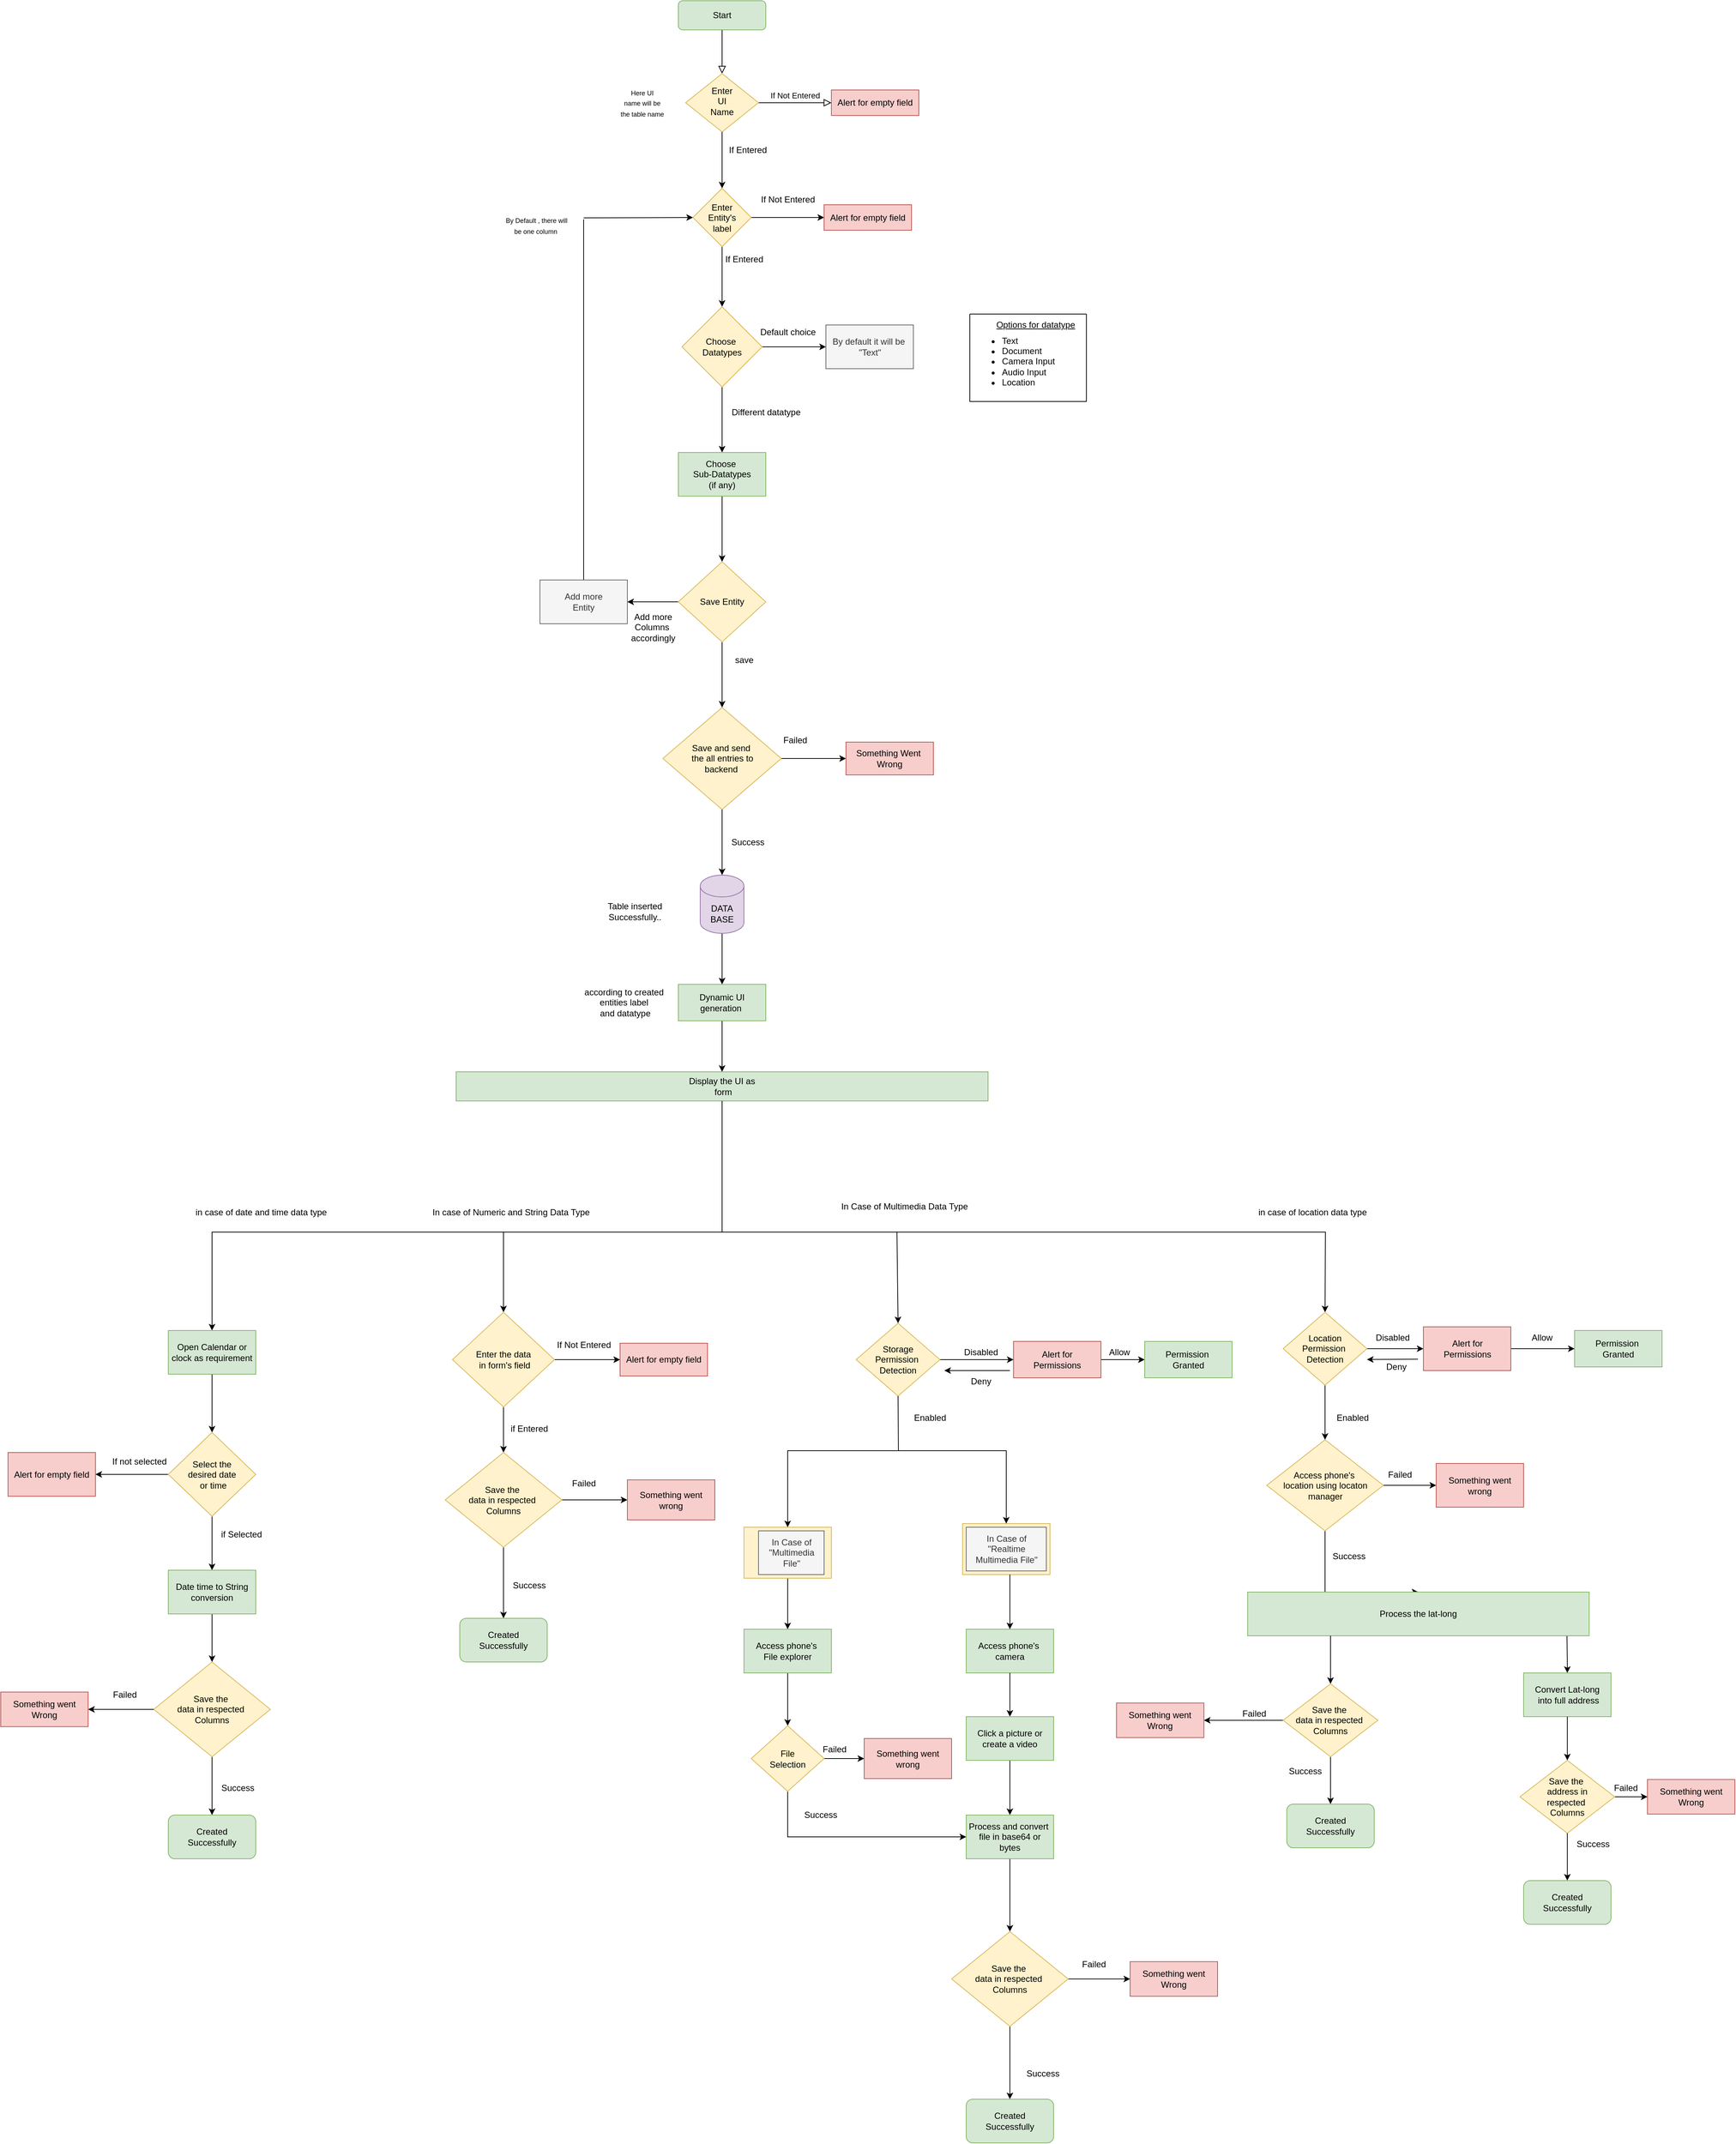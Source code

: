 <mxfile version="21.3.2" type="github">
  <diagram id="C5RBs43oDa-KdzZeNtuy" name="Page-1">
    <mxGraphModel dx="6077" dy="2905" grid="1" gridSize="10" guides="1" tooltips="1" connect="1" arrows="1" fold="1" page="1" pageScale="1" pageWidth="827" pageHeight="1169" math="0" shadow="0">
      <root>
        <mxCell id="WIyWlLk6GJQsqaUBKTNV-0" />
        <mxCell id="WIyWlLk6GJQsqaUBKTNV-1" parent="WIyWlLk6GJQsqaUBKTNV-0" />
        <mxCell id="WIyWlLk6GJQsqaUBKTNV-2" value="" style="rounded=0;html=1;jettySize=auto;orthogonalLoop=1;fontSize=11;endArrow=block;endFill=0;endSize=8;strokeWidth=1;shadow=0;labelBackgroundColor=none;edgeStyle=orthogonalEdgeStyle;" parent="WIyWlLk6GJQsqaUBKTNV-1" source="WIyWlLk6GJQsqaUBKTNV-3" target="WIyWlLk6GJQsqaUBKTNV-6" edge="1">
          <mxGeometry relative="1" as="geometry" />
        </mxCell>
        <mxCell id="WIyWlLk6GJQsqaUBKTNV-3" value="Start" style="rounded=1;whiteSpace=wrap;html=1;fontSize=12;glass=0;strokeWidth=1;shadow=0;fillColor=#d5e8d4;strokeColor=#82b366;" parent="WIyWlLk6GJQsqaUBKTNV-1" vertex="1">
          <mxGeometry x="160" y="90" width="120" height="40" as="geometry" />
        </mxCell>
        <mxCell id="WIyWlLk6GJQsqaUBKTNV-5" value="If Not Entered" style="edgeStyle=orthogonalEdgeStyle;rounded=0;html=1;jettySize=auto;orthogonalLoop=1;fontSize=11;endArrow=block;endFill=0;endSize=8;strokeWidth=1;shadow=0;labelBackgroundColor=none;entryX=0;entryY=0.5;entryDx=0;entryDy=0;" parent="WIyWlLk6GJQsqaUBKTNV-1" source="WIyWlLk6GJQsqaUBKTNV-6" target="6czhflSClIlCwqd6-uIO-5" edge="1">
          <mxGeometry y="10" relative="1" as="geometry">
            <mxPoint as="offset" />
            <mxPoint x="370" y="210" as="targetPoint" />
          </mxGeometry>
        </mxCell>
        <mxCell id="WIyWlLk6GJQsqaUBKTNV-6" value="Enter&lt;br&gt;UI&lt;br&gt;Name" style="rhombus;whiteSpace=wrap;html=1;shadow=0;fontFamily=Helvetica;fontSize=12;align=center;strokeWidth=1;spacing=6;spacingTop=-4;fillColor=#fff2cc;strokeColor=#d6b656;" parent="WIyWlLk6GJQsqaUBKTNV-1" vertex="1">
          <mxGeometry x="170" y="190" width="100" height="80" as="geometry" />
        </mxCell>
        <mxCell id="6czhflSClIlCwqd6-uIO-0" value="" style="endArrow=classic;html=1;rounded=0;exitX=0.5;exitY=1;exitDx=0;exitDy=0;entryX=0.5;entryY=0;entryDx=0;entryDy=0;" parent="WIyWlLk6GJQsqaUBKTNV-1" source="WIyWlLk6GJQsqaUBKTNV-6" target="6czhflSClIlCwqd6-uIO-2" edge="1">
          <mxGeometry width="50" height="50" relative="1" as="geometry">
            <mxPoint x="190" y="400" as="sourcePoint" />
            <mxPoint x="220" y="300" as="targetPoint" />
          </mxGeometry>
        </mxCell>
        <mxCell id="6czhflSClIlCwqd6-uIO-1" value="If Entered" style="text;html=1;align=center;verticalAlign=middle;resizable=0;points=[];autosize=1;strokeColor=none;fillColor=none;" parent="WIyWlLk6GJQsqaUBKTNV-1" vertex="1">
          <mxGeometry x="215" y="280" width="80" height="30" as="geometry" />
        </mxCell>
        <mxCell id="6czhflSClIlCwqd6-uIO-4" value="" style="edgeStyle=orthogonalEdgeStyle;rounded=0;orthogonalLoop=1;jettySize=auto;html=1;" parent="WIyWlLk6GJQsqaUBKTNV-1" source="6czhflSClIlCwqd6-uIO-2" target="6czhflSClIlCwqd6-uIO-3" edge="1">
          <mxGeometry relative="1" as="geometry" />
        </mxCell>
        <mxCell id="6czhflSClIlCwqd6-uIO-9" value="" style="edgeStyle=orthogonalEdgeStyle;rounded=0;orthogonalLoop=1;jettySize=auto;html=1;entryX=0.5;entryY=0;entryDx=0;entryDy=0;" parent="WIyWlLk6GJQsqaUBKTNV-1" source="6czhflSClIlCwqd6-uIO-2" target="syk1W0FhU0-OYzwC-ugc-1" edge="1">
          <mxGeometry relative="1" as="geometry">
            <mxPoint x="220" y="430" as="targetPoint" />
          </mxGeometry>
        </mxCell>
        <mxCell id="6czhflSClIlCwqd6-uIO-2" value="Enter &lt;br&gt;Entity&#39;s&lt;br&gt;label" style="rhombus;whiteSpace=wrap;html=1;fillColor=#fff2cc;strokeColor=#d6b656;" parent="WIyWlLk6GJQsqaUBKTNV-1" vertex="1">
          <mxGeometry x="180" y="347.5" width="80" height="80" as="geometry" />
        </mxCell>
        <mxCell id="6czhflSClIlCwqd6-uIO-3" value="Alert for empty field" style="whiteSpace=wrap;html=1;fillColor=#f8cecc;strokeColor=#b85450;" parent="WIyWlLk6GJQsqaUBKTNV-1" vertex="1">
          <mxGeometry x="360" y="370" width="120" height="35" as="geometry" />
        </mxCell>
        <mxCell id="6czhflSClIlCwqd6-uIO-5" value="Alert for empty field" style="rounded=0;whiteSpace=wrap;html=1;fillColor=#f8cecc;strokeColor=#b85450;" parent="WIyWlLk6GJQsqaUBKTNV-1" vertex="1">
          <mxGeometry x="370" y="212.5" width="120" height="35" as="geometry" />
        </mxCell>
        <mxCell id="6czhflSClIlCwqd6-uIO-6" value="If Not Entered" style="text;html=1;align=center;verticalAlign=middle;resizable=0;points=[];autosize=1;strokeColor=none;fillColor=none;" parent="WIyWlLk6GJQsqaUBKTNV-1" vertex="1">
          <mxGeometry x="260" y="347.5" width="100" height="30" as="geometry" />
        </mxCell>
        <mxCell id="6czhflSClIlCwqd6-uIO-7" value="&lt;font style=&quot;font-size: 9px;&quot;&gt;By Default , there will &lt;br&gt;be one column&amp;nbsp;&lt;/font&gt;" style="text;html=1;align=center;verticalAlign=middle;resizable=0;points=[];autosize=1;strokeColor=none;fillColor=none;" parent="WIyWlLk6GJQsqaUBKTNV-1" vertex="1">
          <mxGeometry x="-90" y="377.5" width="110" height="40" as="geometry" />
        </mxCell>
        <mxCell id="6czhflSClIlCwqd6-uIO-10" value="If Entered" style="text;html=1;align=center;verticalAlign=middle;resizable=0;points=[];autosize=1;strokeColor=none;fillColor=none;" parent="WIyWlLk6GJQsqaUBKTNV-1" vertex="1">
          <mxGeometry x="210" y="430" width="80" height="30" as="geometry" />
        </mxCell>
        <mxCell id="6czhflSClIlCwqd6-uIO-16" value="Different datatype" style="text;html=1;align=center;verticalAlign=middle;resizable=0;points=[];autosize=1;strokeColor=none;fillColor=none;" parent="WIyWlLk6GJQsqaUBKTNV-1" vertex="1">
          <mxGeometry x="220" y="640" width="120" height="30" as="geometry" />
        </mxCell>
        <mxCell id="6czhflSClIlCwqd6-uIO-19" value="" style="endArrow=classic;html=1;rounded=0;entryX=0;entryY=0.5;entryDx=0;entryDy=0;" parent="WIyWlLk6GJQsqaUBKTNV-1" target="6czhflSClIlCwqd6-uIO-2" edge="1">
          <mxGeometry width="50" height="50" relative="1" as="geometry">
            <mxPoint x="30" y="388" as="sourcePoint" />
            <mxPoint x="130" y="480" as="targetPoint" />
            <Array as="points" />
          </mxGeometry>
        </mxCell>
        <mxCell id="6czhflSClIlCwqd6-uIO-21" value="" style="endArrow=none;html=1;rounded=0;entryX=0.5;entryY=0;entryDx=0;entryDy=0;" parent="WIyWlLk6GJQsqaUBKTNV-1" target="sFYYdVMrz3mrjdENVx8m-9" edge="1">
          <mxGeometry width="50" height="50" relative="1" as="geometry">
            <mxPoint x="30" y="390" as="sourcePoint" />
            <mxPoint x="30" y="705.0" as="targetPoint" />
            <Array as="points">
              <mxPoint x="30" y="580" />
            </Array>
          </mxGeometry>
        </mxCell>
        <mxCell id="6czhflSClIlCwqd6-uIO-22" value="&lt;font style=&quot;font-size: 12px;&quot;&gt;Add more &lt;br&gt;Columns&amp;nbsp;&lt;br&gt;accordingly&lt;/font&gt;" style="text;html=1;align=center;verticalAlign=middle;resizable=0;points=[];autosize=1;strokeColor=none;fillColor=none;" parent="WIyWlLk6GJQsqaUBKTNV-1" vertex="1">
          <mxGeometry x="85" y="920" width="80" height="60" as="geometry" />
        </mxCell>
        <mxCell id="6czhflSClIlCwqd6-uIO-27" value="" style="edgeStyle=orthogonalEdgeStyle;rounded=0;orthogonalLoop=1;jettySize=auto;html=1;" parent="WIyWlLk6GJQsqaUBKTNV-1" source="6czhflSClIlCwqd6-uIO-23" target="6czhflSClIlCwqd6-uIO-26" edge="1">
          <mxGeometry relative="1" as="geometry" />
        </mxCell>
        <mxCell id="6czhflSClIlCwqd6-uIO-23" value="Save and send&amp;nbsp;&lt;br&gt;the all entries to &lt;br&gt;backend&amp;nbsp;" style="rhombus;whiteSpace=wrap;html=1;fillColor=#fff2cc;strokeColor=#d6b656;" parent="WIyWlLk6GJQsqaUBKTNV-1" vertex="1">
          <mxGeometry x="138.75" y="1060" width="162.5" height="140" as="geometry" />
        </mxCell>
        <mxCell id="6czhflSClIlCwqd6-uIO-25" value="save" style="text;html=1;align=center;verticalAlign=middle;resizable=0;points=[];autosize=1;strokeColor=none;fillColor=none;" parent="WIyWlLk6GJQsqaUBKTNV-1" vertex="1">
          <mxGeometry x="225" y="980" width="50" height="30" as="geometry" />
        </mxCell>
        <mxCell id="6czhflSClIlCwqd6-uIO-26" value="Something Went&amp;nbsp;&lt;br&gt;Wrong" style="whiteSpace=wrap;html=1;fillColor=#f8cecc;strokeColor=#b85450;" parent="WIyWlLk6GJQsqaUBKTNV-1" vertex="1">
          <mxGeometry x="390" y="1107.5" width="120" height="45" as="geometry" />
        </mxCell>
        <mxCell id="6czhflSClIlCwqd6-uIO-28" value="Success" style="text;html=1;align=center;verticalAlign=middle;resizable=0;points=[];autosize=1;strokeColor=none;fillColor=none;" parent="WIyWlLk6GJQsqaUBKTNV-1" vertex="1">
          <mxGeometry x="220" y="1230" width="70" height="30" as="geometry" />
        </mxCell>
        <mxCell id="6czhflSClIlCwqd6-uIO-29" value="Failed" style="text;html=1;align=center;verticalAlign=middle;resizable=0;points=[];autosize=1;strokeColor=none;fillColor=none;" parent="WIyWlLk6GJQsqaUBKTNV-1" vertex="1">
          <mxGeometry x="290" y="1090" width="60" height="30" as="geometry" />
        </mxCell>
        <mxCell id="6czhflSClIlCwqd6-uIO-34" value="" style="edgeStyle=orthogonalEdgeStyle;rounded=0;orthogonalLoop=1;jettySize=auto;html=1;entryX=0.5;entryY=0;entryDx=0;entryDy=0;" parent="WIyWlLk6GJQsqaUBKTNV-1" source="6czhflSClIlCwqd6-uIO-30" target="6czhflSClIlCwqd6-uIO-35" edge="1">
          <mxGeometry relative="1" as="geometry">
            <mxPoint x="220" y="970" as="targetPoint" />
          </mxGeometry>
        </mxCell>
        <mxCell id="6czhflSClIlCwqd6-uIO-30" value="DATA&lt;br&gt;BASE" style="shape=cylinder3;whiteSpace=wrap;html=1;boundedLbl=1;backgroundOutline=1;size=15;fillColor=#e1d5e7;strokeColor=#9673a6;" parent="WIyWlLk6GJQsqaUBKTNV-1" vertex="1">
          <mxGeometry x="190" y="1290" width="60" height="80" as="geometry" />
        </mxCell>
        <mxCell id="6czhflSClIlCwqd6-uIO-31" value="" style="endArrow=classic;html=1;rounded=0;exitX=0.5;exitY=1;exitDx=0;exitDy=0;entryX=0.5;entryY=0;entryDx=0;entryDy=0;entryPerimeter=0;" parent="WIyWlLk6GJQsqaUBKTNV-1" source="6czhflSClIlCwqd6-uIO-23" target="6czhflSClIlCwqd6-uIO-30" edge="1">
          <mxGeometry width="50" height="50" relative="1" as="geometry">
            <mxPoint x="140" y="850" as="sourcePoint" />
            <mxPoint x="190" y="800" as="targetPoint" />
          </mxGeometry>
        </mxCell>
        <mxCell id="6czhflSClIlCwqd6-uIO-32" value="Table inserted &lt;br&gt;Successfully.." style="text;html=1;align=center;verticalAlign=middle;resizable=0;points=[];autosize=1;strokeColor=none;fillColor=none;" parent="WIyWlLk6GJQsqaUBKTNV-1" vertex="1">
          <mxGeometry x="50" y="1320" width="100" height="40" as="geometry" />
        </mxCell>
        <mxCell id="6czhflSClIlCwqd6-uIO-38" value="" style="edgeStyle=orthogonalEdgeStyle;rounded=0;orthogonalLoop=1;jettySize=auto;html=1;" parent="WIyWlLk6GJQsqaUBKTNV-1" source="6czhflSClIlCwqd6-uIO-35" target="6czhflSClIlCwqd6-uIO-37" edge="1">
          <mxGeometry relative="1" as="geometry" />
        </mxCell>
        <mxCell id="6czhflSClIlCwqd6-uIO-35" value="Dynamic UI generation&amp;nbsp;" style="whiteSpace=wrap;html=1;fillColor=#d5e8d4;strokeColor=#82b366;" parent="WIyWlLk6GJQsqaUBKTNV-1" vertex="1">
          <mxGeometry x="160" y="1440" width="120" height="50" as="geometry" />
        </mxCell>
        <mxCell id="6czhflSClIlCwqd6-uIO-37" value="Display the UI as&lt;br&gt;&amp;nbsp;form" style="whiteSpace=wrap;html=1;fillColor=#d5e8d4;strokeColor=#82b366;" parent="WIyWlLk6GJQsqaUBKTNV-1" vertex="1">
          <mxGeometry x="-145" y="1560" width="730" height="40" as="geometry" />
        </mxCell>
        <mxCell id="6czhflSClIlCwqd6-uIO-47" value="" style="edgeStyle=orthogonalEdgeStyle;rounded=0;orthogonalLoop=1;jettySize=auto;html=1;entryX=0.5;entryY=0;entryDx=0;entryDy=0;exitX=0.5;exitY=1;exitDx=0;exitDy=0;" parent="WIyWlLk6GJQsqaUBKTNV-1" source="syk1W0FhU0-OYzwC-ugc-0" target="2McJ12Uhhy9NZhE6gNwE-32" edge="1">
          <mxGeometry relative="1" as="geometry">
            <mxPoint x="210" y="2395" as="targetPoint" />
            <mxPoint x="210" y="2305" as="sourcePoint" />
          </mxGeometry>
        </mxCell>
        <mxCell id="6czhflSClIlCwqd6-uIO-50" value="" style="edgeStyle=orthogonalEdgeStyle;rounded=0;orthogonalLoop=1;jettySize=auto;html=1;" parent="WIyWlLk6GJQsqaUBKTNV-1" source="6czhflSClIlCwqd6-uIO-46" target="6czhflSClIlCwqd6-uIO-49" edge="1">
          <mxGeometry relative="1" as="geometry" />
        </mxCell>
        <mxCell id="6czhflSClIlCwqd6-uIO-54" value="" style="edgeStyle=orthogonalEdgeStyle;rounded=0;orthogonalLoop=1;jettySize=auto;html=1;entryX=0.5;entryY=0;entryDx=0;entryDy=0;" parent="WIyWlLk6GJQsqaUBKTNV-1" source="6czhflSClIlCwqd6-uIO-46" target="6czhflSClIlCwqd6-uIO-55" edge="1">
          <mxGeometry relative="1" as="geometry">
            <mxPoint x="210" y="2285" as="targetPoint" />
          </mxGeometry>
        </mxCell>
        <mxCell id="6czhflSClIlCwqd6-uIO-46" value="Save the&amp;nbsp;&lt;br&gt;data in respected&amp;nbsp;&lt;br&gt;Columns" style="rhombus;whiteSpace=wrap;html=1;fillColor=#fff2cc;strokeColor=#d6b656;" parent="WIyWlLk6GJQsqaUBKTNV-1" vertex="1">
          <mxGeometry x="535" y="2740" width="160" height="130" as="geometry" />
        </mxCell>
        <mxCell id="6czhflSClIlCwqd6-uIO-49" value="Something went&lt;br&gt;Wrong" style="whiteSpace=wrap;html=1;fillColor=#f8cecc;strokeColor=#b85450;" parent="WIyWlLk6GJQsqaUBKTNV-1" vertex="1">
          <mxGeometry x="780" y="2781.25" width="120" height="47.5" as="geometry" />
        </mxCell>
        <mxCell id="6czhflSClIlCwqd6-uIO-51" value="Success" style="text;html=1;align=center;verticalAlign=middle;resizable=0;points=[];autosize=1;strokeColor=none;fillColor=none;" parent="WIyWlLk6GJQsqaUBKTNV-1" vertex="1">
          <mxGeometry x="625" y="2920" width="70" height="30" as="geometry" />
        </mxCell>
        <mxCell id="6czhflSClIlCwqd6-uIO-52" value="Failed" style="text;html=1;align=center;verticalAlign=middle;resizable=0;points=[];autosize=1;strokeColor=none;fillColor=none;" parent="WIyWlLk6GJQsqaUBKTNV-1" vertex="1">
          <mxGeometry x="700" y="2770" width="60" height="30" as="geometry" />
        </mxCell>
        <mxCell id="6czhflSClIlCwqd6-uIO-55" value="Created &lt;br&gt;Successfully" style="rounded=1;whiteSpace=wrap;html=1;fillColor=#d5e8d4;strokeColor=#82b366;" parent="WIyWlLk6GJQsqaUBKTNV-1" vertex="1">
          <mxGeometry x="555" y="2970" width="120" height="60" as="geometry" />
        </mxCell>
        <mxCell id="FHPSroYYlghWPFj62SoY-0" value="&lt;font style=&quot;font-size: 9px;&quot;&gt;Here UI &lt;br&gt;name will be &lt;br&gt;the table name&lt;/font&gt;" style="text;html=1;align=center;verticalAlign=middle;resizable=0;points=[];autosize=1;strokeColor=none;fillColor=none;" parent="WIyWlLk6GJQsqaUBKTNV-1" vertex="1">
          <mxGeometry x="70" y="200" width="80" height="60" as="geometry" />
        </mxCell>
        <mxCell id="FHPSroYYlghWPFj62SoY-6" value="" style="swimlane;startSize=0;" parent="WIyWlLk6GJQsqaUBKTNV-1" vertex="1">
          <mxGeometry x="560" y="520" width="160" height="120" as="geometry">
            <mxRectangle x="540" y="387.5" width="130" height="45" as="alternateBounds" />
          </mxGeometry>
        </mxCell>
        <mxCell id="FHPSroYYlghWPFj62SoY-3" value="&lt;u&gt;Options for datatype&lt;/u&gt;" style="text;html=1;align=center;verticalAlign=middle;resizable=0;points=[];autosize=1;strokeColor=none;fillColor=none;" parent="FHPSroYYlghWPFj62SoY-6" vertex="1">
          <mxGeometry x="25" width="130" height="30" as="geometry" />
        </mxCell>
        <mxCell id="FHPSroYYlghWPFj62SoY-4" value="&lt;ul&gt;&lt;li style=&quot;text-align: left;&quot;&gt;Text&lt;/li&gt;&lt;li style=&quot;text-align: left;&quot;&gt;Document&lt;/li&gt;&lt;li style=&quot;text-align: left;&quot;&gt;Camera Input&lt;/li&gt;&lt;li style=&quot;text-align: left;&quot;&gt;Audio Input&lt;/li&gt;&lt;li style=&quot;text-align: left;&quot;&gt;Location&lt;/li&gt;&lt;/ul&gt;" style="text;html=1;align=center;verticalAlign=middle;resizable=0;points=[];autosize=1;strokeColor=none;fillColor=none;" parent="FHPSroYYlghWPFj62SoY-6" vertex="1">
          <mxGeometry x="-10" y="10" width="140" height="110" as="geometry" />
        </mxCell>
        <mxCell id="2McJ12Uhhy9NZhE6gNwE-0" value="according to created &lt;br&gt;entities label&lt;br&gt;&amp;nbsp;and datatype" style="text;html=1;align=center;verticalAlign=middle;resizable=0;points=[];autosize=1;strokeColor=none;fillColor=none;" parent="WIyWlLk6GJQsqaUBKTNV-1" vertex="1">
          <mxGeometry x="20" y="1435" width="130" height="60" as="geometry" />
        </mxCell>
        <mxCell id="2McJ12Uhhy9NZhE6gNwE-17" value="" style="edgeStyle=orthogonalEdgeStyle;rounded=0;orthogonalLoop=1;jettySize=auto;html=1;exitX=1;exitY=0.5;exitDx=0;exitDy=0;" parent="WIyWlLk6GJQsqaUBKTNV-1" source="2McJ12Uhhy9NZhE6gNwE-15" target="2McJ12Uhhy9NZhE6gNwE-16" edge="1">
          <mxGeometry relative="1" as="geometry">
            <mxPoint x="267.5" y="1955" as="sourcePoint" />
          </mxGeometry>
        </mxCell>
        <mxCell id="2McJ12Uhhy9NZhE6gNwE-15" value="Storage&lt;br&gt;Permission&amp;nbsp;&lt;br&gt;Detection" style="rhombus;whiteSpace=wrap;html=1;fillColor=#fff2cc;strokeColor=#d6b656;" parent="WIyWlLk6GJQsqaUBKTNV-1" vertex="1">
          <mxGeometry x="404" y="1905" width="115" height="100" as="geometry" />
        </mxCell>
        <mxCell id="2McJ12Uhhy9NZhE6gNwE-19" value="" style="edgeStyle=orthogonalEdgeStyle;rounded=0;orthogonalLoop=1;jettySize=auto;html=1;" parent="WIyWlLk6GJQsqaUBKTNV-1" source="2McJ12Uhhy9NZhE6gNwE-16" target="2McJ12Uhhy9NZhE6gNwE-18" edge="1">
          <mxGeometry relative="1" as="geometry" />
        </mxCell>
        <mxCell id="2McJ12Uhhy9NZhE6gNwE-16" value="Alert for &lt;br&gt;Permissions" style="whiteSpace=wrap;html=1;fillColor=#f8cecc;strokeColor=#b85450;" parent="WIyWlLk6GJQsqaUBKTNV-1" vertex="1">
          <mxGeometry x="620" y="1930" width="120" height="50" as="geometry" />
        </mxCell>
        <mxCell id="2McJ12Uhhy9NZhE6gNwE-18" value="Permission&amp;nbsp;&lt;br&gt;Granted" style="whiteSpace=wrap;html=1;fillColor=#d5e8d4;strokeColor=#82b366;" parent="WIyWlLk6GJQsqaUBKTNV-1" vertex="1">
          <mxGeometry x="800" y="1930" width="120" height="50" as="geometry" />
        </mxCell>
        <mxCell id="2McJ12Uhhy9NZhE6gNwE-20" value="Disabled" style="text;html=1;align=center;verticalAlign=middle;resizable=0;points=[];autosize=1;strokeColor=none;fillColor=none;" parent="WIyWlLk6GJQsqaUBKTNV-1" vertex="1">
          <mxGeometry x="540" y="1930" width="70" height="30" as="geometry" />
        </mxCell>
        <mxCell id="2McJ12Uhhy9NZhE6gNwE-21" value="Deny" style="text;html=1;align=center;verticalAlign=middle;resizable=0;points=[];autosize=1;strokeColor=none;fillColor=none;" parent="WIyWlLk6GJQsqaUBKTNV-1" vertex="1">
          <mxGeometry x="1120" y="1950" width="50" height="30" as="geometry" />
        </mxCell>
        <mxCell id="2McJ12Uhhy9NZhE6gNwE-22" value="" style="endArrow=classic;html=1;rounded=0;" parent="WIyWlLk6GJQsqaUBKTNV-1" edge="1">
          <mxGeometry width="50" height="50" relative="1" as="geometry">
            <mxPoint x="615" y="1970" as="sourcePoint" />
            <mxPoint x="525" y="1970" as="targetPoint" />
          </mxGeometry>
        </mxCell>
        <mxCell id="2McJ12Uhhy9NZhE6gNwE-23" value="Allow" style="text;html=1;align=center;verticalAlign=middle;resizable=0;points=[];autosize=1;strokeColor=none;fillColor=none;" parent="WIyWlLk6GJQsqaUBKTNV-1" vertex="1">
          <mxGeometry x="740" y="1930" width="50" height="30" as="geometry" />
        </mxCell>
        <mxCell id="2McJ12Uhhy9NZhE6gNwE-24" value="Access phone&#39;s&amp;nbsp;&lt;br&gt;camera" style="whiteSpace=wrap;html=1;fillColor=#d5e8d4;strokeColor=#82b366;" parent="WIyWlLk6GJQsqaUBKTNV-1" vertex="1">
          <mxGeometry x="555" y="2325" width="120" height="60" as="geometry" />
        </mxCell>
        <mxCell id="2McJ12Uhhy9NZhE6gNwE-26" value="" style="endArrow=classic;html=1;rounded=0;entryX=0.5;entryY=0;entryDx=0;entryDy=0;exitX=0.5;exitY=1;exitDx=0;exitDy=0;" parent="WIyWlLk6GJQsqaUBKTNV-1" source="2McJ12Uhhy9NZhE6gNwE-24" target="syk1W0FhU0-OYzwC-ugc-0" edge="1">
          <mxGeometry width="50" height="50" relative="1" as="geometry">
            <mxPoint x="80" y="2195" as="sourcePoint" />
            <mxPoint x="210" y="2185" as="targetPoint" />
          </mxGeometry>
        </mxCell>
        <mxCell id="2McJ12Uhhy9NZhE6gNwE-33" style="edgeStyle=orthogonalEdgeStyle;rounded=0;orthogonalLoop=1;jettySize=auto;html=1;entryX=0.5;entryY=0;entryDx=0;entryDy=0;exitX=0.5;exitY=1;exitDx=0;exitDy=0;" parent="WIyWlLk6GJQsqaUBKTNV-1" source="2McJ12Uhhy9NZhE6gNwE-32" target="6czhflSClIlCwqd6-uIO-46" edge="1">
          <mxGeometry relative="1" as="geometry" />
        </mxCell>
        <mxCell id="2McJ12Uhhy9NZhE6gNwE-32" value="Process and convert&amp;nbsp;&lt;br&gt;file in base64 or &lt;br&gt;bytes" style="rounded=0;whiteSpace=wrap;html=1;fillColor=#d5e8d4;strokeColor=#82b366;" parent="WIyWlLk6GJQsqaUBKTNV-1" vertex="1">
          <mxGeometry x="555" y="2580" width="120" height="60" as="geometry" />
        </mxCell>
        <mxCell id="syk1W0FhU0-OYzwC-ugc-0" value="Click a picture or create a video" style="rounded=0;whiteSpace=wrap;html=1;fillColor=#d5e8d4;strokeColor=#82b366;" parent="WIyWlLk6GJQsqaUBKTNV-1" vertex="1">
          <mxGeometry x="555" y="2445" width="120" height="60" as="geometry" />
        </mxCell>
        <mxCell id="syk1W0FhU0-OYzwC-ugc-4" value="" style="edgeStyle=orthogonalEdgeStyle;rounded=0;orthogonalLoop=1;jettySize=auto;html=1;" parent="WIyWlLk6GJQsqaUBKTNV-1" source="syk1W0FhU0-OYzwC-ugc-1" target="syk1W0FhU0-OYzwC-ugc-3" edge="1">
          <mxGeometry relative="1" as="geometry" />
        </mxCell>
        <mxCell id="sFYYdVMrz3mrjdENVx8m-1" value="" style="edgeStyle=orthogonalEdgeStyle;rounded=0;orthogonalLoop=1;jettySize=auto;html=1;entryX=0.5;entryY=0;entryDx=0;entryDy=0;" edge="1" parent="WIyWlLk6GJQsqaUBKTNV-1" source="syk1W0FhU0-OYzwC-ugc-1" target="sFYYdVMrz3mrjdENVx8m-2">
          <mxGeometry relative="1" as="geometry">
            <mxPoint x="220" y="580.0" as="targetPoint" />
          </mxGeometry>
        </mxCell>
        <mxCell id="syk1W0FhU0-OYzwC-ugc-1" value="Choose&amp;nbsp;&lt;br&gt;Datatypes" style="rhombus;whiteSpace=wrap;html=1;fillColor=#fff2cc;strokeColor=#d6b656;" parent="WIyWlLk6GJQsqaUBKTNV-1" vertex="1">
          <mxGeometry x="165" y="510" width="110" height="110" as="geometry" />
        </mxCell>
        <mxCell id="syk1W0FhU0-OYzwC-ugc-3" value="By default it will be&amp;nbsp;&lt;br&gt;&quot;Text&quot;" style="whiteSpace=wrap;html=1;fillColor=#f5f5f5;fontColor=#333333;strokeColor=#666666;" parent="WIyWlLk6GJQsqaUBKTNV-1" vertex="1">
          <mxGeometry x="362.5" y="535" width="120" height="60" as="geometry" />
        </mxCell>
        <mxCell id="syk1W0FhU0-OYzwC-ugc-5" value="Default choice" style="text;html=1;align=center;verticalAlign=middle;resizable=0;points=[];autosize=1;strokeColor=none;fillColor=none;" parent="WIyWlLk6GJQsqaUBKTNV-1" vertex="1">
          <mxGeometry x="260" y="530" width="100" height="30" as="geometry" />
        </mxCell>
        <mxCell id="syk1W0FhU0-OYzwC-ugc-6" value="" style="whiteSpace=wrap;html=1;fillColor=#fff2cc;strokeColor=#d6b656;" parent="WIyWlLk6GJQsqaUBKTNV-1" vertex="1">
          <mxGeometry x="550" y="2180" width="120" height="70" as="geometry" />
        </mxCell>
        <mxCell id="syk1W0FhU0-OYzwC-ugc-19" value="" style="edgeStyle=orthogonalEdgeStyle;rounded=0;orthogonalLoop=1;jettySize=auto;html=1;" parent="WIyWlLk6GJQsqaUBKTNV-1" source="syk1W0FhU0-OYzwC-ugc-8" target="syk1W0FhU0-OYzwC-ugc-18" edge="1">
          <mxGeometry relative="1" as="geometry" />
        </mxCell>
        <mxCell id="syk1W0FhU0-OYzwC-ugc-8" value="" style="whiteSpace=wrap;html=1;fillColor=#fff2cc;strokeColor=#d6b656;" parent="WIyWlLk6GJQsqaUBKTNV-1" vertex="1">
          <mxGeometry x="250" y="2185" width="120" height="70" as="geometry" />
        </mxCell>
        <mxCell id="syk1W0FhU0-OYzwC-ugc-10" value="Enabled" style="text;html=1;align=center;verticalAlign=middle;resizable=0;points=[];autosize=1;strokeColor=none;fillColor=none;" parent="WIyWlLk6GJQsqaUBKTNV-1" vertex="1">
          <mxGeometry x="470" y="2020" width="70" height="30" as="geometry" />
        </mxCell>
        <mxCell id="syk1W0FhU0-OYzwC-ugc-12" value="" style="endArrow=none;html=1;rounded=0;entryX=0.5;entryY=1;entryDx=0;entryDy=0;" parent="WIyWlLk6GJQsqaUBKTNV-1" target="2McJ12Uhhy9NZhE6gNwE-15" edge="1">
          <mxGeometry width="50" height="50" relative="1" as="geometry">
            <mxPoint x="462" y="2080" as="sourcePoint" />
            <mxPoint x="210" y="2005" as="targetPoint" />
          </mxGeometry>
        </mxCell>
        <mxCell id="syk1W0FhU0-OYzwC-ugc-13" value="" style="endArrow=classic;startArrow=classic;html=1;rounded=0;entryX=0.5;entryY=0;entryDx=0;entryDy=0;exitX=0.5;exitY=0;exitDx=0;exitDy=0;" parent="WIyWlLk6GJQsqaUBKTNV-1" source="syk1W0FhU0-OYzwC-ugc-8" target="syk1W0FhU0-OYzwC-ugc-6" edge="1">
          <mxGeometry width="50" height="50" relative="1" as="geometry">
            <mxPoint x="330" y="2180" as="sourcePoint" />
            <mxPoint x="280" y="2035" as="targetPoint" />
            <Array as="points">
              <mxPoint x="310" y="2080" />
              <mxPoint x="460" y="2080" />
              <mxPoint x="610" y="2080" />
            </Array>
          </mxGeometry>
        </mxCell>
        <mxCell id="syk1W0FhU0-OYzwC-ugc-15" value="" style="endArrow=classic;html=1;rounded=0;entryX=0.5;entryY=0;entryDx=0;entryDy=0;" parent="WIyWlLk6GJQsqaUBKTNV-1" target="2McJ12Uhhy9NZhE6gNwE-24" edge="1">
          <mxGeometry width="50" height="50" relative="1" as="geometry">
            <mxPoint x="615" y="2250" as="sourcePoint" />
            <mxPoint x="280" y="2335" as="targetPoint" />
          </mxGeometry>
        </mxCell>
        <mxCell id="syk1W0FhU0-OYzwC-ugc-16" value="In Case of &lt;br&gt;&quot;Realtime &lt;br&gt;Multimedia File&quot;" style="text;html=1;align=center;verticalAlign=middle;resizable=0;points=[];autosize=1;strokeColor=#666666;fillColor=#f5f5f5;fontColor=#333333;" parent="WIyWlLk6GJQsqaUBKTNV-1" vertex="1">
          <mxGeometry x="555" y="2185" width="110" height="60" as="geometry" />
        </mxCell>
        <mxCell id="syk1W0FhU0-OYzwC-ugc-23" value="" style="edgeStyle=orthogonalEdgeStyle;rounded=0;orthogonalLoop=1;jettySize=auto;html=1;" parent="WIyWlLk6GJQsqaUBKTNV-1" source="syk1W0FhU0-OYzwC-ugc-18" target="syk1W0FhU0-OYzwC-ugc-22" edge="1">
          <mxGeometry relative="1" as="geometry" />
        </mxCell>
        <mxCell id="syk1W0FhU0-OYzwC-ugc-18" value="Access phone&#39;s&amp;nbsp;&lt;br style=&quot;border-color: var(--border-color);&quot;&gt;File explorer" style="whiteSpace=wrap;html=1;fillColor=#d5e8d4;strokeColor=#82b366;" parent="WIyWlLk6GJQsqaUBKTNV-1" vertex="1">
          <mxGeometry x="250" y="2325" width="120" height="60" as="geometry" />
        </mxCell>
        <mxCell id="syk1W0FhU0-OYzwC-ugc-25" value="" style="edgeStyle=orthogonalEdgeStyle;rounded=0;orthogonalLoop=1;jettySize=auto;html=1;" parent="WIyWlLk6GJQsqaUBKTNV-1" source="syk1W0FhU0-OYzwC-ugc-22" target="syk1W0FhU0-OYzwC-ugc-24" edge="1">
          <mxGeometry relative="1" as="geometry" />
        </mxCell>
        <mxCell id="syk1W0FhU0-OYzwC-ugc-28" style="edgeStyle=orthogonalEdgeStyle;rounded=0;orthogonalLoop=1;jettySize=auto;html=1;entryX=0;entryY=0.5;entryDx=0;entryDy=0;" parent="WIyWlLk6GJQsqaUBKTNV-1" source="syk1W0FhU0-OYzwC-ugc-22" target="2McJ12Uhhy9NZhE6gNwE-32" edge="1">
          <mxGeometry relative="1" as="geometry">
            <mxPoint x="60" y="2515" as="targetPoint" />
            <Array as="points">
              <mxPoint x="310" y="2610" />
            </Array>
          </mxGeometry>
        </mxCell>
        <mxCell id="syk1W0FhU0-OYzwC-ugc-22" value="File &lt;br&gt;Selection" style="rhombus;whiteSpace=wrap;html=1;fillColor=#fff2cc;strokeColor=#d6b656;" parent="WIyWlLk6GJQsqaUBKTNV-1" vertex="1">
          <mxGeometry x="260" y="2457.5" width="100" height="90" as="geometry" />
        </mxCell>
        <mxCell id="syk1W0FhU0-OYzwC-ugc-24" value="Something went wrong" style="whiteSpace=wrap;html=1;fillColor=#f8cecc;strokeColor=#b85450;" parent="WIyWlLk6GJQsqaUBKTNV-1" vertex="1">
          <mxGeometry x="415" y="2475" width="120" height="55" as="geometry" />
        </mxCell>
        <mxCell id="syk1W0FhU0-OYzwC-ugc-26" value="Failed" style="text;html=1;align=center;verticalAlign=middle;resizable=0;points=[];autosize=1;strokeColor=none;fillColor=none;" parent="WIyWlLk6GJQsqaUBKTNV-1" vertex="1">
          <mxGeometry x="344" y="2475" width="60" height="30" as="geometry" />
        </mxCell>
        <mxCell id="syk1W0FhU0-OYzwC-ugc-29" value="Success" style="text;html=1;align=center;verticalAlign=middle;resizable=0;points=[];autosize=1;strokeColor=none;fillColor=none;" parent="WIyWlLk6GJQsqaUBKTNV-1" vertex="1">
          <mxGeometry x="320" y="2565" width="70" height="30" as="geometry" />
        </mxCell>
        <mxCell id="syk1W0FhU0-OYzwC-ugc-30" value="" style="endArrow=none;html=1;rounded=0;entryX=0.5;entryY=1;entryDx=0;entryDy=0;" parent="WIyWlLk6GJQsqaUBKTNV-1" target="6czhflSClIlCwqd6-uIO-37" edge="1">
          <mxGeometry width="50" height="50" relative="1" as="geometry">
            <mxPoint x="220" y="1780" as="sourcePoint" />
            <mxPoint x="210" y="1690" as="targetPoint" />
          </mxGeometry>
        </mxCell>
        <mxCell id="syk1W0FhU0-OYzwC-ugc-31" value="" style="endArrow=classic;html=1;rounded=0;entryX=0.5;entryY=0;entryDx=0;entryDy=0;" parent="WIyWlLk6GJQsqaUBKTNV-1" target="2McJ12Uhhy9NZhE6gNwE-15" edge="1">
          <mxGeometry width="50" height="50" relative="1" as="geometry">
            <mxPoint x="210" y="1780" as="sourcePoint" />
            <mxPoint x="280" y="1890" as="targetPoint" />
            <Array as="points">
              <mxPoint x="460" y="1780" />
            </Array>
          </mxGeometry>
        </mxCell>
        <mxCell id="syk1W0FhU0-OYzwC-ugc-14" value="In Case of &lt;br&gt;&quot;Multimedia &lt;br&gt;File&quot;" style="text;html=1;align=center;verticalAlign=middle;resizable=0;points=[];autosize=1;strokeColor=#666666;fillColor=#f5f5f5;fontColor=#333333;" parent="WIyWlLk6GJQsqaUBKTNV-1" vertex="1">
          <mxGeometry x="270" y="2190" width="90" height="60" as="geometry" />
        </mxCell>
        <mxCell id="syk1W0FhU0-OYzwC-ugc-33" value="In Case of Multimedia Data Type" style="text;html=1;align=center;verticalAlign=middle;resizable=0;points=[];autosize=1;strokeColor=none;fillColor=none;" parent="WIyWlLk6GJQsqaUBKTNV-1" vertex="1">
          <mxGeometry x="370" y="1730" width="200" height="30" as="geometry" />
        </mxCell>
        <mxCell id="syk1W0FhU0-OYzwC-ugc-34" value="" style="endArrow=classic;html=1;rounded=0;entryX=0.5;entryY=0;entryDx=0;entryDy=0;" parent="WIyWlLk6GJQsqaUBKTNV-1" target="syk1W0FhU0-OYzwC-ugc-35" edge="1">
          <mxGeometry width="50" height="50" relative="1" as="geometry">
            <mxPoint x="210" y="1780" as="sourcePoint" />
            <mxPoint x="-80" y="1900" as="targetPoint" />
            <Array as="points">
              <mxPoint x="-80" y="1780" />
            </Array>
          </mxGeometry>
        </mxCell>
        <mxCell id="syk1W0FhU0-OYzwC-ugc-38" value="" style="edgeStyle=orthogonalEdgeStyle;rounded=0;orthogonalLoop=1;jettySize=auto;html=1;" parent="WIyWlLk6GJQsqaUBKTNV-1" source="syk1W0FhU0-OYzwC-ugc-35" target="syk1W0FhU0-OYzwC-ugc-37" edge="1">
          <mxGeometry relative="1" as="geometry" />
        </mxCell>
        <mxCell id="syk1W0FhU0-OYzwC-ugc-116" style="edgeStyle=orthogonalEdgeStyle;rounded=0;orthogonalLoop=1;jettySize=auto;html=1;entryX=0.5;entryY=0;entryDx=0;entryDy=0;" parent="WIyWlLk6GJQsqaUBKTNV-1" source="syk1W0FhU0-OYzwC-ugc-35" target="syk1W0FhU0-OYzwC-ugc-115" edge="1">
          <mxGeometry relative="1" as="geometry" />
        </mxCell>
        <mxCell id="syk1W0FhU0-OYzwC-ugc-35" value="Enter the data&lt;br&gt;&amp;nbsp;in form&#39;s field" style="rhombus;whiteSpace=wrap;html=1;fillColor=#fff2cc;strokeColor=#d6b656;" parent="WIyWlLk6GJQsqaUBKTNV-1" vertex="1">
          <mxGeometry x="-150" y="1890" width="140" height="130" as="geometry" />
        </mxCell>
        <mxCell id="syk1W0FhU0-OYzwC-ugc-36" value="In case of Numeric and String Data Type" style="text;html=1;align=center;verticalAlign=middle;resizable=0;points=[];autosize=1;strokeColor=none;fillColor=none;" parent="WIyWlLk6GJQsqaUBKTNV-1" vertex="1">
          <mxGeometry x="-190" y="1738" width="240" height="30" as="geometry" />
        </mxCell>
        <mxCell id="syk1W0FhU0-OYzwC-ugc-37" value="Alert for empty field" style="whiteSpace=wrap;html=1;fillColor=#f8cecc;strokeColor=#b85450;" parent="WIyWlLk6GJQsqaUBKTNV-1" vertex="1">
          <mxGeometry x="80" y="1932.5" width="120" height="45" as="geometry" />
        </mxCell>
        <mxCell id="syk1W0FhU0-OYzwC-ugc-39" value="If Not Entered" style="text;html=1;align=center;verticalAlign=middle;resizable=0;points=[];autosize=1;strokeColor=none;fillColor=none;" parent="WIyWlLk6GJQsqaUBKTNV-1" vertex="1">
          <mxGeometry x="-20" y="1920" width="100" height="30" as="geometry" />
        </mxCell>
        <mxCell id="syk1W0FhU0-OYzwC-ugc-41" value="if Entered" style="text;html=1;align=center;verticalAlign=middle;resizable=0;points=[];autosize=1;strokeColor=none;fillColor=none;" parent="WIyWlLk6GJQsqaUBKTNV-1" vertex="1">
          <mxGeometry x="-80" y="2035" width="70" height="30" as="geometry" />
        </mxCell>
        <mxCell id="syk1W0FhU0-OYzwC-ugc-42" value="" style="endArrow=classic;html=1;rounded=0;entryX=0.5;entryY=0;entryDx=0;entryDy=0;" parent="WIyWlLk6GJQsqaUBKTNV-1" target="syk1W0FhU0-OYzwC-ugc-44" edge="1">
          <mxGeometry width="50" height="50" relative="1" as="geometry">
            <mxPoint x="-80" y="1780" as="sourcePoint" />
            <mxPoint x="-480" y="1890" as="targetPoint" />
            <Array as="points">
              <mxPoint x="-480" y="1780" />
            </Array>
          </mxGeometry>
        </mxCell>
        <mxCell id="syk1W0FhU0-OYzwC-ugc-43" value="in case of date and time data type" style="text;html=1;align=center;verticalAlign=middle;resizable=0;points=[];autosize=1;strokeColor=none;fillColor=none;" parent="WIyWlLk6GJQsqaUBKTNV-1" vertex="1">
          <mxGeometry x="-513" y="1738" width="200" height="30" as="geometry" />
        </mxCell>
        <mxCell id="syk1W0FhU0-OYzwC-ugc-46" value="" style="edgeStyle=orthogonalEdgeStyle;rounded=0;orthogonalLoop=1;jettySize=auto;html=1;entryX=0.5;entryY=0;entryDx=0;entryDy=0;" parent="WIyWlLk6GJQsqaUBKTNV-1" source="syk1W0FhU0-OYzwC-ugc-44" target="syk1W0FhU0-OYzwC-ugc-52" edge="1">
          <mxGeometry relative="1" as="geometry">
            <mxPoint x="-480" y="2055" as="targetPoint" />
          </mxGeometry>
        </mxCell>
        <mxCell id="syk1W0FhU0-OYzwC-ugc-44" value="Open Calendar or clock as requirement" style="rounded=0;whiteSpace=wrap;html=1;fillColor=#d5e8d4;strokeColor=#82b366;" parent="WIyWlLk6GJQsqaUBKTNV-1" vertex="1">
          <mxGeometry x="-540" y="1915" width="120" height="60" as="geometry" />
        </mxCell>
        <mxCell id="syk1W0FhU0-OYzwC-ugc-48" value="" style="edgeStyle=orthogonalEdgeStyle;rounded=0;orthogonalLoop=1;jettySize=auto;html=1;exitX=0.5;exitY=1;exitDx=0;exitDy=0;entryX=0.5;entryY=0;entryDx=0;entryDy=0;" parent="WIyWlLk6GJQsqaUBKTNV-1" source="syk1W0FhU0-OYzwC-ugc-52" target="syk1W0FhU0-OYzwC-ugc-56" edge="1">
          <mxGeometry relative="1" as="geometry">
            <mxPoint x="-480" y="2115" as="sourcePoint" />
            <mxPoint x="-480" y="2230" as="targetPoint" />
          </mxGeometry>
        </mxCell>
        <mxCell id="syk1W0FhU0-OYzwC-ugc-51" value="" style="edgeStyle=orthogonalEdgeStyle;rounded=0;orthogonalLoop=1;jettySize=auto;html=1;exitX=0;exitY=0.5;exitDx=0;exitDy=0;" parent="WIyWlLk6GJQsqaUBKTNV-1" source="syk1W0FhU0-OYzwC-ugc-52" target="syk1W0FhU0-OYzwC-ugc-50" edge="1">
          <mxGeometry relative="1" as="geometry">
            <mxPoint x="-540" y="2085" as="sourcePoint" />
          </mxGeometry>
        </mxCell>
        <mxCell id="syk1W0FhU0-OYzwC-ugc-49" style="edgeStyle=orthogonalEdgeStyle;rounded=0;orthogonalLoop=1;jettySize=auto;html=1;entryX=0.5;entryY=0;entryDx=0;entryDy=0;exitX=0.5;exitY=1;exitDx=0;exitDy=0;" parent="WIyWlLk6GJQsqaUBKTNV-1" source="syk1W0FhU0-OYzwC-ugc-56" target="syk1W0FhU0-OYzwC-ugc-55" edge="1">
          <mxGeometry relative="1" as="geometry">
            <mxPoint x="-480" y="2800" as="targetPoint" />
            <mxPoint x="-480" y="2355" as="sourcePoint" />
            <Array as="points" />
          </mxGeometry>
        </mxCell>
        <mxCell id="syk1W0FhU0-OYzwC-ugc-50" value="Alert for empty field" style="whiteSpace=wrap;html=1;fillColor=#f8cecc;strokeColor=#b85450;rounded=0;" parent="WIyWlLk6GJQsqaUBKTNV-1" vertex="1">
          <mxGeometry x="-760" y="2082.5" width="120" height="60" as="geometry" />
        </mxCell>
        <mxCell id="syk1W0FhU0-OYzwC-ugc-52" value="Select the &lt;br&gt;desired date&lt;br&gt;&amp;nbsp;or time" style="rhombus;whiteSpace=wrap;html=1;fillColor=#fff2cc;strokeColor=#d6b656;" parent="WIyWlLk6GJQsqaUBKTNV-1" vertex="1">
          <mxGeometry x="-540" y="2055" width="120" height="115" as="geometry" />
        </mxCell>
        <mxCell id="syk1W0FhU0-OYzwC-ugc-53" value="if Selected" style="text;html=1;align=center;verticalAlign=middle;resizable=0;points=[];autosize=1;strokeColor=none;fillColor=none;" parent="WIyWlLk6GJQsqaUBKTNV-1" vertex="1">
          <mxGeometry x="-480" y="2180" width="80" height="30" as="geometry" />
        </mxCell>
        <mxCell id="syk1W0FhU0-OYzwC-ugc-54" value="If not selected" style="text;html=1;align=center;verticalAlign=middle;resizable=0;points=[];autosize=1;strokeColor=none;fillColor=none;" parent="WIyWlLk6GJQsqaUBKTNV-1" vertex="1">
          <mxGeometry x="-630" y="2080" width="100" height="30" as="geometry" />
        </mxCell>
        <mxCell id="syk1W0FhU0-OYzwC-ugc-62" style="edgeStyle=orthogonalEdgeStyle;rounded=0;orthogonalLoop=1;jettySize=auto;html=1;entryX=0.5;entryY=0;entryDx=0;entryDy=0;" parent="WIyWlLk6GJQsqaUBKTNV-1" source="syk1W0FhU0-OYzwC-ugc-55" target="syk1W0FhU0-OYzwC-ugc-61" edge="1">
          <mxGeometry relative="1" as="geometry" />
        </mxCell>
        <mxCell id="syk1W0FhU0-OYzwC-ugc-55" value="Save the&amp;nbsp;&lt;br&gt;data in respected&amp;nbsp;&lt;br&gt;Columns" style="rhombus;whiteSpace=wrap;html=1;fillColor=#fff2cc;strokeColor=#d6b656;" parent="WIyWlLk6GJQsqaUBKTNV-1" vertex="1">
          <mxGeometry x="-560" y="2370" width="160" height="130" as="geometry" />
        </mxCell>
        <mxCell id="syk1W0FhU0-OYzwC-ugc-56" value="Date time to String conversion" style="rounded=0;whiteSpace=wrap;html=1;fillColor=#d5e8d4;strokeColor=#82b366;" parent="WIyWlLk6GJQsqaUBKTNV-1" vertex="1">
          <mxGeometry x="-540" y="2244" width="120" height="60" as="geometry" />
        </mxCell>
        <mxCell id="syk1W0FhU0-OYzwC-ugc-57" value="Something went&lt;br&gt;Wrong" style="whiteSpace=wrap;html=1;fillColor=#f8cecc;strokeColor=#b85450;" parent="WIyWlLk6GJQsqaUBKTNV-1" vertex="1">
          <mxGeometry x="-770" y="2411.25" width="120" height="47.5" as="geometry" />
        </mxCell>
        <mxCell id="syk1W0FhU0-OYzwC-ugc-58" value="" style="endArrow=classic;html=1;rounded=0;entryX=1;entryY=0.5;entryDx=0;entryDy=0;exitX=0;exitY=0.5;exitDx=0;exitDy=0;" parent="WIyWlLk6GJQsqaUBKTNV-1" source="syk1W0FhU0-OYzwC-ugc-55" target="syk1W0FhU0-OYzwC-ugc-57" edge="1">
          <mxGeometry width="50" height="50" relative="1" as="geometry">
            <mxPoint x="-670" y="2670" as="sourcePoint" />
            <mxPoint x="-620" y="2620" as="targetPoint" />
          </mxGeometry>
        </mxCell>
        <mxCell id="syk1W0FhU0-OYzwC-ugc-60" value="Failed" style="text;html=1;align=center;verticalAlign=middle;resizable=0;points=[];autosize=1;strokeColor=none;fillColor=none;" parent="WIyWlLk6GJQsqaUBKTNV-1" vertex="1">
          <mxGeometry x="-630" y="2400" width="60" height="30" as="geometry" />
        </mxCell>
        <mxCell id="syk1W0FhU0-OYzwC-ugc-61" value="Created &lt;br&gt;Successfully" style="rounded=1;whiteSpace=wrap;html=1;fillColor=#d5e8d4;strokeColor=#82b366;" parent="WIyWlLk6GJQsqaUBKTNV-1" vertex="1">
          <mxGeometry x="-540" y="2580" width="120" height="60" as="geometry" />
        </mxCell>
        <mxCell id="syk1W0FhU0-OYzwC-ugc-63" value="Success" style="text;html=1;align=center;verticalAlign=middle;resizable=0;points=[];autosize=1;strokeColor=none;fillColor=none;" parent="WIyWlLk6GJQsqaUBKTNV-1" vertex="1">
          <mxGeometry x="-480" y="2528" width="70" height="30" as="geometry" />
        </mxCell>
        <mxCell id="syk1W0FhU0-OYzwC-ugc-65" value="" style="endArrow=classic;html=1;rounded=0;entryX=0.5;entryY=0;entryDx=0;entryDy=0;" parent="WIyWlLk6GJQsqaUBKTNV-1" target="syk1W0FhU0-OYzwC-ugc-67" edge="1">
          <mxGeometry width="50" height="50" relative="1" as="geometry">
            <mxPoint x="460" y="1780" as="sourcePoint" />
            <mxPoint x="1050" y="1900" as="targetPoint" />
            <Array as="points">
              <mxPoint x="1048" y="1780" />
            </Array>
          </mxGeometry>
        </mxCell>
        <mxCell id="syk1W0FhU0-OYzwC-ugc-66" value="in case of location data type" style="text;html=1;align=center;verticalAlign=middle;resizable=0;points=[];autosize=1;strokeColor=none;fillColor=none;" parent="WIyWlLk6GJQsqaUBKTNV-1" vertex="1">
          <mxGeometry x="945" y="1738" width="170" height="30" as="geometry" />
        </mxCell>
        <mxCell id="syk1W0FhU0-OYzwC-ugc-69" value="" style="edgeStyle=orthogonalEdgeStyle;rounded=0;orthogonalLoop=1;jettySize=auto;html=1;" parent="WIyWlLk6GJQsqaUBKTNV-1" source="syk1W0FhU0-OYzwC-ugc-67" target="syk1W0FhU0-OYzwC-ugc-68" edge="1">
          <mxGeometry relative="1" as="geometry" />
        </mxCell>
        <mxCell id="syk1W0FhU0-OYzwC-ugc-77" value="" style="edgeStyle=orthogonalEdgeStyle;rounded=0;orthogonalLoop=1;jettySize=auto;html=1;entryX=0.5;entryY=0;entryDx=0;entryDy=0;" parent="WIyWlLk6GJQsqaUBKTNV-1" source="syk1W0FhU0-OYzwC-ugc-67" target="syk1W0FhU0-OYzwC-ugc-79" edge="1">
          <mxGeometry relative="1" as="geometry">
            <mxPoint x="1047.5" y="2065" as="targetPoint" />
          </mxGeometry>
        </mxCell>
        <mxCell id="syk1W0FhU0-OYzwC-ugc-67" value="Location&lt;br&gt;Permission&amp;nbsp;&lt;br&gt;Detection" style="rhombus;whiteSpace=wrap;html=1;fillColor=#fff2cc;strokeColor=#d6b656;" parent="WIyWlLk6GJQsqaUBKTNV-1" vertex="1">
          <mxGeometry x="990" y="1890" width="115" height="100" as="geometry" />
        </mxCell>
        <mxCell id="syk1W0FhU0-OYzwC-ugc-74" style="edgeStyle=orthogonalEdgeStyle;rounded=0;orthogonalLoop=1;jettySize=auto;html=1;entryX=0;entryY=0.5;entryDx=0;entryDy=0;" parent="WIyWlLk6GJQsqaUBKTNV-1" source="syk1W0FhU0-OYzwC-ugc-68" target="syk1W0FhU0-OYzwC-ugc-73" edge="1">
          <mxGeometry relative="1" as="geometry" />
        </mxCell>
        <mxCell id="syk1W0FhU0-OYzwC-ugc-68" value="Alert for&lt;br style=&quot;border-color: var(--border-color);&quot;&gt;Permissions" style="whiteSpace=wrap;html=1;fillColor=#f8cecc;strokeColor=#b85450;" parent="WIyWlLk6GJQsqaUBKTNV-1" vertex="1">
          <mxGeometry x="1182.5" y="1910" width="120" height="60" as="geometry" />
        </mxCell>
        <mxCell id="syk1W0FhU0-OYzwC-ugc-70" value="" style="endArrow=classic;html=1;rounded=0;" parent="WIyWlLk6GJQsqaUBKTNV-1" edge="1">
          <mxGeometry width="50" height="50" relative="1" as="geometry">
            <mxPoint x="1175" y="1954.41" as="sourcePoint" />
            <mxPoint x="1105" y="1954.82" as="targetPoint" />
          </mxGeometry>
        </mxCell>
        <mxCell id="syk1W0FhU0-OYzwC-ugc-71" value="Deny" style="text;html=1;align=center;verticalAlign=middle;resizable=0;points=[];autosize=1;strokeColor=none;fillColor=none;" parent="WIyWlLk6GJQsqaUBKTNV-1" vertex="1">
          <mxGeometry x="550" y="1970" width="50" height="30" as="geometry" />
        </mxCell>
        <mxCell id="syk1W0FhU0-OYzwC-ugc-72" value="Disabled" style="text;html=1;align=center;verticalAlign=middle;resizable=0;points=[];autosize=1;strokeColor=none;fillColor=none;" parent="WIyWlLk6GJQsqaUBKTNV-1" vertex="1">
          <mxGeometry x="1105" y="1910" width="70" height="30" as="geometry" />
        </mxCell>
        <mxCell id="syk1W0FhU0-OYzwC-ugc-73" value="Permission&amp;nbsp;&lt;br&gt;Granted" style="whiteSpace=wrap;html=1;fillColor=#d5e8d4;strokeColor=#82b366;" parent="WIyWlLk6GJQsqaUBKTNV-1" vertex="1">
          <mxGeometry x="1390" y="1915" width="120" height="50" as="geometry" />
        </mxCell>
        <mxCell id="syk1W0FhU0-OYzwC-ugc-75" value="Allow" style="text;html=1;align=center;verticalAlign=middle;resizable=0;points=[];autosize=1;strokeColor=none;fillColor=none;" parent="WIyWlLk6GJQsqaUBKTNV-1" vertex="1">
          <mxGeometry x="1320" y="1910" width="50" height="30" as="geometry" />
        </mxCell>
        <mxCell id="syk1W0FhU0-OYzwC-ugc-78" value="Enabled" style="text;html=1;align=center;verticalAlign=middle;resizable=0;points=[];autosize=1;strokeColor=none;fillColor=none;" parent="WIyWlLk6GJQsqaUBKTNV-1" vertex="1">
          <mxGeometry x="1050" y="2020" width="70" height="30" as="geometry" />
        </mxCell>
        <mxCell id="syk1W0FhU0-OYzwC-ugc-81" value="" style="edgeStyle=orthogonalEdgeStyle;rounded=0;orthogonalLoop=1;jettySize=auto;html=1;" parent="WIyWlLk6GJQsqaUBKTNV-1" source="syk1W0FhU0-OYzwC-ugc-79" target="syk1W0FhU0-OYzwC-ugc-80" edge="1">
          <mxGeometry relative="1" as="geometry" />
        </mxCell>
        <mxCell id="syk1W0FhU0-OYzwC-ugc-84" value="" style="edgeStyle=orthogonalEdgeStyle;rounded=0;orthogonalLoop=1;jettySize=auto;html=1;entryX=0.5;entryY=0;entryDx=0;entryDy=0;" parent="WIyWlLk6GJQsqaUBKTNV-1" source="syk1W0FhU0-OYzwC-ugc-79" target="syk1W0FhU0-OYzwC-ugc-94" edge="1">
          <mxGeometry relative="1" as="geometry">
            <mxPoint x="1047.5" y="2261" as="targetPoint" />
            <Array as="points">
              <mxPoint x="1048" y="2274" />
            </Array>
          </mxGeometry>
        </mxCell>
        <mxCell id="syk1W0FhU0-OYzwC-ugc-79" value="Access phone&#39;s&amp;nbsp;&lt;br style=&quot;border-color: var(--border-color);&quot;&gt;location using locaton&lt;br&gt;manager" style="rhombus;whiteSpace=wrap;html=1;fillColor=#fff2cc;strokeColor=#d6b656;" parent="WIyWlLk6GJQsqaUBKTNV-1" vertex="1">
          <mxGeometry x="967.5" y="2065" width="160" height="125" as="geometry" />
        </mxCell>
        <mxCell id="syk1W0FhU0-OYzwC-ugc-80" value="Something went&lt;br&gt;wrong" style="whiteSpace=wrap;html=1;fillColor=#f8cecc;strokeColor=#b85450;" parent="WIyWlLk6GJQsqaUBKTNV-1" vertex="1">
          <mxGeometry x="1200" y="2097.5" width="120" height="60" as="geometry" />
        </mxCell>
        <mxCell id="syk1W0FhU0-OYzwC-ugc-82" value="Failed" style="text;html=1;align=center;verticalAlign=middle;resizable=0;points=[];autosize=1;strokeColor=none;fillColor=none;" parent="WIyWlLk6GJQsqaUBKTNV-1" vertex="1">
          <mxGeometry x="1120" y="2098" width="60" height="30" as="geometry" />
        </mxCell>
        <mxCell id="syk1W0FhU0-OYzwC-ugc-85" value="Success" style="text;html=1;align=center;verticalAlign=middle;resizable=0;points=[];autosize=1;strokeColor=none;fillColor=none;" parent="WIyWlLk6GJQsqaUBKTNV-1" vertex="1">
          <mxGeometry x="1045" y="2210" width="70" height="30" as="geometry" />
        </mxCell>
        <mxCell id="syk1W0FhU0-OYzwC-ugc-94" value="Process the lat-long" style="rounded=0;whiteSpace=wrap;html=1;fillColor=#d5e8d4;strokeColor=#82b366;" parent="WIyWlLk6GJQsqaUBKTNV-1" vertex="1">
          <mxGeometry x="941.25" y="2274" width="468.75" height="60" as="geometry" />
        </mxCell>
        <mxCell id="syk1W0FhU0-OYzwC-ugc-98" style="edgeStyle=orthogonalEdgeStyle;rounded=0;orthogonalLoop=1;jettySize=auto;html=1;entryX=1;entryY=0.5;entryDx=0;entryDy=0;" parent="WIyWlLk6GJQsqaUBKTNV-1" source="syk1W0FhU0-OYzwC-ugc-95" target="syk1W0FhU0-OYzwC-ugc-103" edge="1">
          <mxGeometry relative="1" as="geometry" />
        </mxCell>
        <mxCell id="syk1W0FhU0-OYzwC-ugc-101" value="" style="edgeStyle=orthogonalEdgeStyle;rounded=0;orthogonalLoop=1;jettySize=auto;html=1;entryX=0.5;entryY=0;entryDx=0;entryDy=0;" parent="WIyWlLk6GJQsqaUBKTNV-1" source="syk1W0FhU0-OYzwC-ugc-95" target="syk1W0FhU0-OYzwC-ugc-104" edge="1">
          <mxGeometry relative="1" as="geometry">
            <mxPoint x="995" y="2558" as="targetPoint" />
          </mxGeometry>
        </mxCell>
        <mxCell id="syk1W0FhU0-OYzwC-ugc-95" value="Save the&amp;nbsp;&lt;br&gt;data in respected&amp;nbsp;&lt;br&gt;Columns" style="rhombus;whiteSpace=wrap;html=1;fillColor=#fff2cc;strokeColor=#d6b656;" parent="WIyWlLk6GJQsqaUBKTNV-1" vertex="1">
          <mxGeometry x="990" y="2400" width="130" height="100" as="geometry" />
        </mxCell>
        <mxCell id="syk1W0FhU0-OYzwC-ugc-99" value="Failed" style="text;html=1;align=center;verticalAlign=middle;resizable=0;points=[];autosize=1;strokeColor=none;fillColor=none;" parent="WIyWlLk6GJQsqaUBKTNV-1" vertex="1">
          <mxGeometry x="920" y="2426.25" width="60" height="30" as="geometry" />
        </mxCell>
        <mxCell id="syk1W0FhU0-OYzwC-ugc-102" value="Success" style="text;html=1;align=center;verticalAlign=middle;resizable=0;points=[];autosize=1;strokeColor=none;fillColor=none;" parent="WIyWlLk6GJQsqaUBKTNV-1" vertex="1">
          <mxGeometry x="985" y="2505" width="70" height="30" as="geometry" />
        </mxCell>
        <mxCell id="syk1W0FhU0-OYzwC-ugc-103" value="Something went&lt;br&gt;Wrong" style="whiteSpace=wrap;html=1;fillColor=#f8cecc;strokeColor=#b85450;" parent="WIyWlLk6GJQsqaUBKTNV-1" vertex="1">
          <mxGeometry x="761.25" y="2426.25" width="120" height="47.5" as="geometry" />
        </mxCell>
        <mxCell id="syk1W0FhU0-OYzwC-ugc-104" value="Created &lt;br&gt;Successfully" style="rounded=1;whiteSpace=wrap;html=1;fillColor=#d5e8d4;strokeColor=#82b366;" parent="WIyWlLk6GJQsqaUBKTNV-1" vertex="1">
          <mxGeometry x="995" y="2565" width="120" height="60" as="geometry" />
        </mxCell>
        <mxCell id="syk1W0FhU0-OYzwC-ugc-105" value="Convert Lat-long&lt;br&gt;&amp;nbsp;into full address" style="whiteSpace=wrap;html=1;fillColor=#d5e8d4;strokeColor=#82b366;" parent="WIyWlLk6GJQsqaUBKTNV-1" vertex="1">
          <mxGeometry x="1320" y="2385" width="120" height="60" as="geometry" />
        </mxCell>
        <mxCell id="syk1W0FhU0-OYzwC-ugc-108" style="edgeStyle=orthogonalEdgeStyle;rounded=0;orthogonalLoop=1;jettySize=auto;html=1;exitX=0.5;exitY=1;exitDx=0;exitDy=0;" parent="WIyWlLk6GJQsqaUBKTNV-1" source="syk1W0FhU0-OYzwC-ugc-105" target="syk1W0FhU0-OYzwC-ugc-107" edge="1">
          <mxGeometry relative="1" as="geometry" />
        </mxCell>
        <mxCell id="syk1W0FhU0-OYzwC-ugc-110" style="edgeStyle=orthogonalEdgeStyle;rounded=0;orthogonalLoop=1;jettySize=auto;html=1;entryX=0;entryY=0.5;entryDx=0;entryDy=0;" parent="WIyWlLk6GJQsqaUBKTNV-1" source="syk1W0FhU0-OYzwC-ugc-107" target="syk1W0FhU0-OYzwC-ugc-109" edge="1">
          <mxGeometry relative="1" as="geometry" />
        </mxCell>
        <mxCell id="syk1W0FhU0-OYzwC-ugc-107" value="Save the&amp;nbsp;&lt;br&gt;address in &lt;br&gt;respected&amp;nbsp;&lt;br&gt;Columns" style="rhombus;whiteSpace=wrap;html=1;fillColor=#fff2cc;strokeColor=#d6b656;" parent="WIyWlLk6GJQsqaUBKTNV-1" vertex="1">
          <mxGeometry x="1315" y="2505" width="130" height="100" as="geometry" />
        </mxCell>
        <mxCell id="syk1W0FhU0-OYzwC-ugc-109" value="Something went&lt;br&gt;Wrong" style="whiteSpace=wrap;html=1;fillColor=#f8cecc;strokeColor=#b85450;" parent="WIyWlLk6GJQsqaUBKTNV-1" vertex="1">
          <mxGeometry x="1490" y="2531.25" width="120" height="47.5" as="geometry" />
        </mxCell>
        <mxCell id="syk1W0FhU0-OYzwC-ugc-111" value="Failed" style="text;html=1;align=center;verticalAlign=middle;resizable=0;points=[];autosize=1;strokeColor=none;fillColor=none;" parent="WIyWlLk6GJQsqaUBKTNV-1" vertex="1">
          <mxGeometry x="1430" y="2528" width="60" height="30" as="geometry" />
        </mxCell>
        <mxCell id="syk1W0FhU0-OYzwC-ugc-113" style="edgeStyle=orthogonalEdgeStyle;rounded=0;orthogonalLoop=1;jettySize=auto;html=1;exitX=0.5;exitY=1;exitDx=0;exitDy=0;" parent="WIyWlLk6GJQsqaUBKTNV-1" source="syk1W0FhU0-OYzwC-ugc-107" target="syk1W0FhU0-OYzwC-ugc-112" edge="1">
          <mxGeometry relative="1" as="geometry" />
        </mxCell>
        <mxCell id="syk1W0FhU0-OYzwC-ugc-112" value="Created &lt;br&gt;Successfully" style="rounded=1;whiteSpace=wrap;html=1;fillColor=#d5e8d4;strokeColor=#82b366;" parent="WIyWlLk6GJQsqaUBKTNV-1" vertex="1">
          <mxGeometry x="1320" y="2670" width="120" height="60" as="geometry" />
        </mxCell>
        <mxCell id="syk1W0FhU0-OYzwC-ugc-114" value="Success" style="text;html=1;align=center;verticalAlign=middle;resizable=0;points=[];autosize=1;strokeColor=none;fillColor=none;" parent="WIyWlLk6GJQsqaUBKTNV-1" vertex="1">
          <mxGeometry x="1380" y="2605" width="70" height="30" as="geometry" />
        </mxCell>
        <mxCell id="syk1W0FhU0-OYzwC-ugc-118" style="edgeStyle=orthogonalEdgeStyle;rounded=0;orthogonalLoop=1;jettySize=auto;html=1;entryX=0;entryY=0.5;entryDx=0;entryDy=0;" parent="WIyWlLk6GJQsqaUBKTNV-1" source="syk1W0FhU0-OYzwC-ugc-115" target="syk1W0FhU0-OYzwC-ugc-117" edge="1">
          <mxGeometry relative="1" as="geometry" />
        </mxCell>
        <mxCell id="syk1W0FhU0-OYzwC-ugc-121" style="edgeStyle=orthogonalEdgeStyle;rounded=0;orthogonalLoop=1;jettySize=auto;html=1;entryX=0.5;entryY=0;entryDx=0;entryDy=0;" parent="WIyWlLk6GJQsqaUBKTNV-1" source="syk1W0FhU0-OYzwC-ugc-115" target="syk1W0FhU0-OYzwC-ugc-120" edge="1">
          <mxGeometry relative="1" as="geometry" />
        </mxCell>
        <mxCell id="syk1W0FhU0-OYzwC-ugc-115" value="Save the&amp;nbsp;&lt;br&gt;data in respected&amp;nbsp;&lt;br&gt;Columns" style="rhombus;whiteSpace=wrap;html=1;fillColor=#fff2cc;strokeColor=#d6b656;" parent="WIyWlLk6GJQsqaUBKTNV-1" vertex="1">
          <mxGeometry x="-160" y="2082.5" width="160" height="130" as="geometry" />
        </mxCell>
        <mxCell id="syk1W0FhU0-OYzwC-ugc-117" value="Something went wrong" style="whiteSpace=wrap;html=1;fillColor=#f8cecc;strokeColor=#b85450;" parent="WIyWlLk6GJQsqaUBKTNV-1" vertex="1">
          <mxGeometry x="90" y="2120" width="120" height="55" as="geometry" />
        </mxCell>
        <mxCell id="syk1W0FhU0-OYzwC-ugc-119" value="Failed" style="text;html=1;align=center;verticalAlign=middle;resizable=0;points=[];autosize=1;strokeColor=none;fillColor=none;" parent="WIyWlLk6GJQsqaUBKTNV-1" vertex="1">
          <mxGeometry y="2110" width="60" height="30" as="geometry" />
        </mxCell>
        <mxCell id="syk1W0FhU0-OYzwC-ugc-120" value="Created &lt;br&gt;Successfully" style="rounded=1;whiteSpace=wrap;html=1;fillColor=#d5e8d4;strokeColor=#82b366;" parent="WIyWlLk6GJQsqaUBKTNV-1" vertex="1">
          <mxGeometry x="-140" y="2310" width="120" height="60" as="geometry" />
        </mxCell>
        <mxCell id="syk1W0FhU0-OYzwC-ugc-122" value="Success" style="text;html=1;align=center;verticalAlign=middle;resizable=0;points=[];autosize=1;strokeColor=none;fillColor=none;" parent="WIyWlLk6GJQsqaUBKTNV-1" vertex="1">
          <mxGeometry x="-80" y="2250" width="70" height="30" as="geometry" />
        </mxCell>
        <mxCell id="sFYYdVMrz3mrjdENVx8m-4" value="" style="edgeStyle=orthogonalEdgeStyle;rounded=0;orthogonalLoop=1;jettySize=auto;html=1;entryX=0.5;entryY=0;entryDx=0;entryDy=0;" edge="1" parent="WIyWlLk6GJQsqaUBKTNV-1" source="sFYYdVMrz3mrjdENVx8m-2" target="sFYYdVMrz3mrjdENVx8m-6">
          <mxGeometry relative="1" as="geometry">
            <mxPoint x="220" y="730.0" as="targetPoint" />
          </mxGeometry>
        </mxCell>
        <mxCell id="sFYYdVMrz3mrjdENVx8m-2" value="Choose&amp;nbsp;&lt;br style=&quot;border-color: var(--border-color);&quot;&gt;Sub-Datatypes&lt;br style=&quot;border-color: var(--border-color);&quot;&gt;(if any)" style="rounded=0;whiteSpace=wrap;html=1;fillColor=#d5e8d4;strokeColor=#82b366;" vertex="1" parent="WIyWlLk6GJQsqaUBKTNV-1">
          <mxGeometry x="160" y="710" width="120" height="60" as="geometry" />
        </mxCell>
        <mxCell id="sFYYdVMrz3mrjdENVx8m-7" style="edgeStyle=orthogonalEdgeStyle;rounded=0;orthogonalLoop=1;jettySize=auto;html=1;entryX=0.5;entryY=0;entryDx=0;entryDy=0;" edge="1" parent="WIyWlLk6GJQsqaUBKTNV-1" source="sFYYdVMrz3mrjdENVx8m-6" target="6czhflSClIlCwqd6-uIO-23">
          <mxGeometry relative="1" as="geometry" />
        </mxCell>
        <mxCell id="sFYYdVMrz3mrjdENVx8m-8" style="edgeStyle=orthogonalEdgeStyle;rounded=0;orthogonalLoop=1;jettySize=auto;html=1;entryX=1;entryY=0.5;entryDx=0;entryDy=0;" edge="1" parent="WIyWlLk6GJQsqaUBKTNV-1" source="sFYYdVMrz3mrjdENVx8m-6" target="sFYYdVMrz3mrjdENVx8m-9">
          <mxGeometry relative="1" as="geometry">
            <mxPoint x="90" y="765.0" as="targetPoint" />
          </mxGeometry>
        </mxCell>
        <mxCell id="sFYYdVMrz3mrjdENVx8m-6" value="Save Entity" style="rhombus;whiteSpace=wrap;html=1;fillColor=#fff2cc;strokeColor=#d6b656;" vertex="1" parent="WIyWlLk6GJQsqaUBKTNV-1">
          <mxGeometry x="160" y="860" width="120" height="110" as="geometry" />
        </mxCell>
        <mxCell id="sFYYdVMrz3mrjdENVx8m-9" value="Add more&lt;br style=&quot;border-color: var(--border-color);&quot;&gt;Entity" style="rounded=0;whiteSpace=wrap;html=1;fillColor=#f5f5f5;fontColor=#333333;strokeColor=#666666;" vertex="1" parent="WIyWlLk6GJQsqaUBKTNV-1">
          <mxGeometry x="-30" y="885" width="120" height="60" as="geometry" />
        </mxCell>
        <mxCell id="sFYYdVMrz3mrjdENVx8m-12" value="" style="endArrow=classic;html=1;rounded=0;entryX=0.5;entryY=0;entryDx=0;entryDy=0;exitX=0.935;exitY=1.007;exitDx=0;exitDy=0;exitPerimeter=0;" edge="1" parent="WIyWlLk6GJQsqaUBKTNV-1" source="syk1W0FhU0-OYzwC-ugc-94" target="syk1W0FhU0-OYzwC-ugc-105">
          <mxGeometry width="50" height="50" relative="1" as="geometry">
            <mxPoint x="1380" y="2340" as="sourcePoint" />
            <mxPoint x="1220" y="2450" as="targetPoint" />
            <Array as="points">
              <mxPoint x="1380" y="2370" />
            </Array>
          </mxGeometry>
        </mxCell>
        <mxCell id="sFYYdVMrz3mrjdENVx8m-13" value="" style="endArrow=classic;html=1;rounded=0;entryX=0.5;entryY=0;entryDx=0;entryDy=0;exitX=0.935;exitY=1.007;exitDx=0;exitDy=0;exitPerimeter=0;" edge="1" parent="WIyWlLk6GJQsqaUBKTNV-1" target="syk1W0FhU0-OYzwC-ugc-95">
          <mxGeometry width="50" height="50" relative="1" as="geometry">
            <mxPoint x="1055" y="2334" as="sourcePoint" />
            <mxPoint x="1055" y="2385" as="targetPoint" />
            <Array as="points">
              <mxPoint x="1055" y="2370" />
            </Array>
          </mxGeometry>
        </mxCell>
      </root>
    </mxGraphModel>
  </diagram>
</mxfile>

